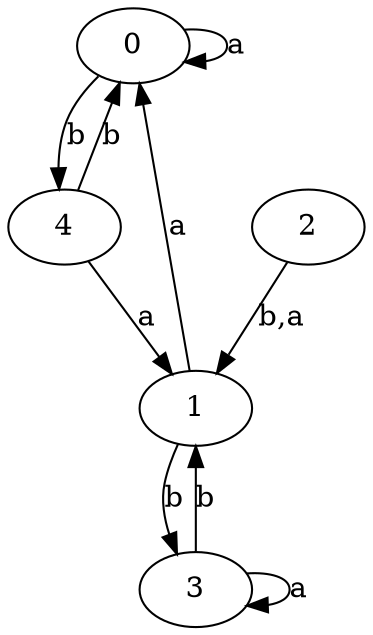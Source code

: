digraph {
 ranksep=0.5;
 d2tdocpreamble = "\usetikzlibrary{automata}";
 d2tfigpreamble = "\tikzstyle{every state}= [ draw=blue!50,very thick,fill=blue!20]  \tikzstyle{auto}= [fill=white]";
 node [style="state"];
 edge [lblstyle="auto",topath="bend right", len=4  ]
  "0" [label="0",];
  "1" [label="1",];
  "2" [label="2",];
  "3" [label="3",style = "state, initial"];
  "4" [label="4",style = "state, accepting"];
  "0" -> "0" [label="a",topath="loop above"];
  "0" -> "4" [label="b"];
  "1" -> "0" [label="a"];
  "1" -> "3" [label="b"];
  "2" -> "1" [label="b,a"];
  "3" -> "1" [label="b"];
  "3" -> "3" [label="a",topath="loop above"];
  "4" -> "0" [label="b"];
  "4" -> "1" [label="a"];
}